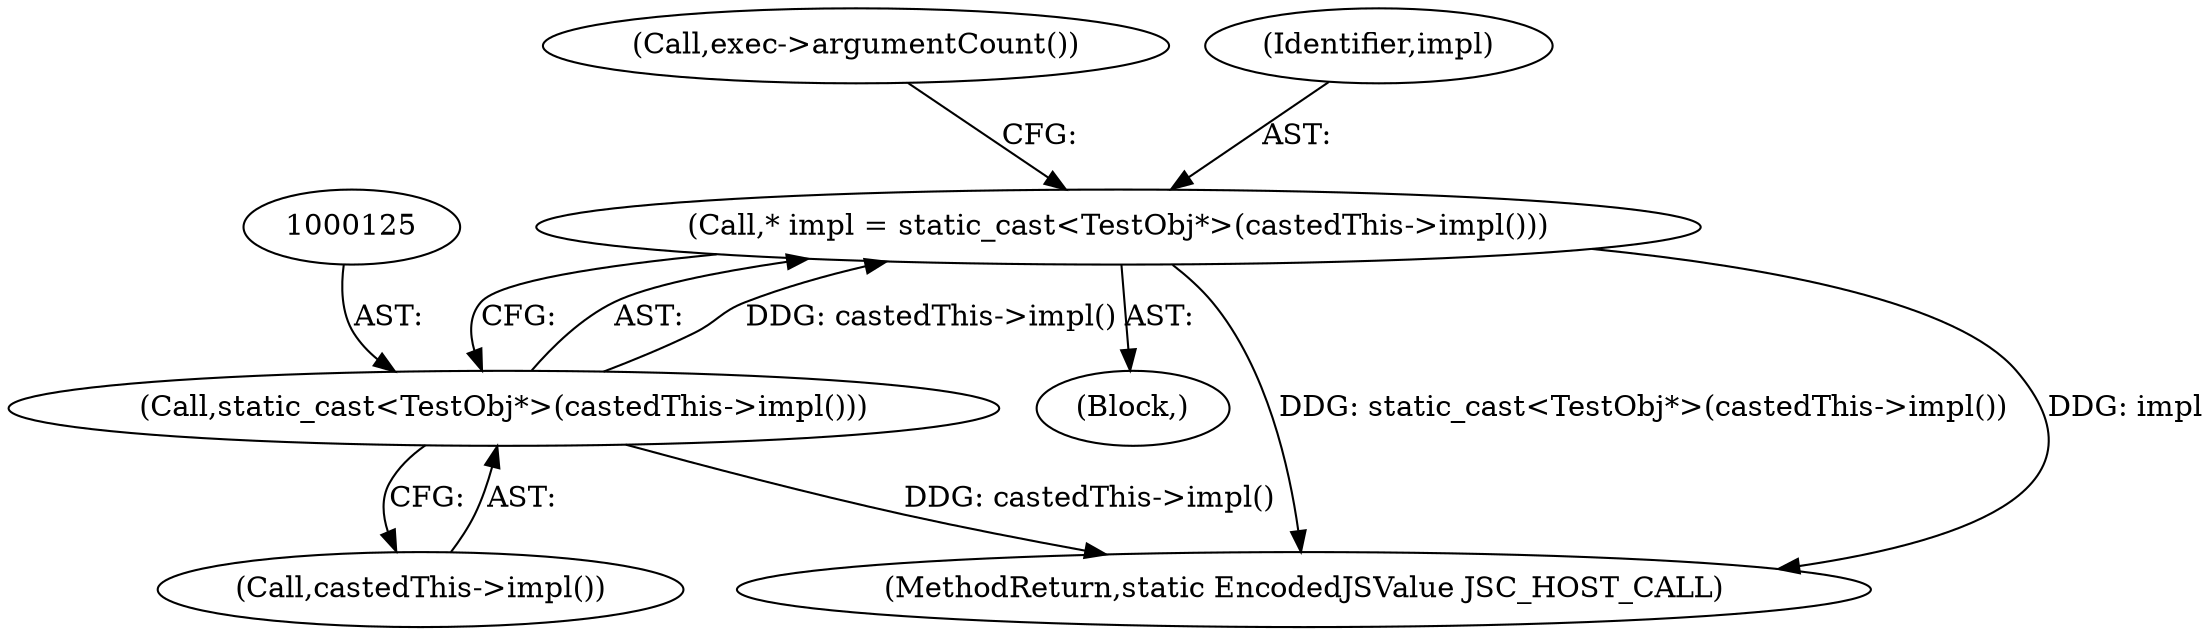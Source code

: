 digraph "0_Chrome_b944f670bb7a8a919daac497a4ea0536c954c201_44@pointer" {
"1000122" [label="(Call,* impl = static_cast<TestObj*>(castedThis->impl()))"];
"1000124" [label="(Call,static_cast<TestObj*>(castedThis->impl()))"];
"1000102" [label="(Block,)"];
"1000124" [label="(Call,static_cast<TestObj*>(castedThis->impl()))"];
"1000122" [label="(Call,* impl = static_cast<TestObj*>(castedThis->impl()))"];
"1000147" [label="(MethodReturn,static EncodedJSValue JSC_HOST_CALL)"];
"1000126" [label="(Call,castedThis->impl())"];
"1000129" [label="(Call,exec->argumentCount())"];
"1000123" [label="(Identifier,impl)"];
"1000122" -> "1000102"  [label="AST: "];
"1000122" -> "1000124"  [label="CFG: "];
"1000123" -> "1000122"  [label="AST: "];
"1000124" -> "1000122"  [label="AST: "];
"1000129" -> "1000122"  [label="CFG: "];
"1000122" -> "1000147"  [label="DDG: static_cast<TestObj*>(castedThis->impl())"];
"1000122" -> "1000147"  [label="DDG: impl"];
"1000124" -> "1000122"  [label="DDG: castedThis->impl()"];
"1000124" -> "1000126"  [label="CFG: "];
"1000125" -> "1000124"  [label="AST: "];
"1000126" -> "1000124"  [label="AST: "];
"1000124" -> "1000147"  [label="DDG: castedThis->impl()"];
}
